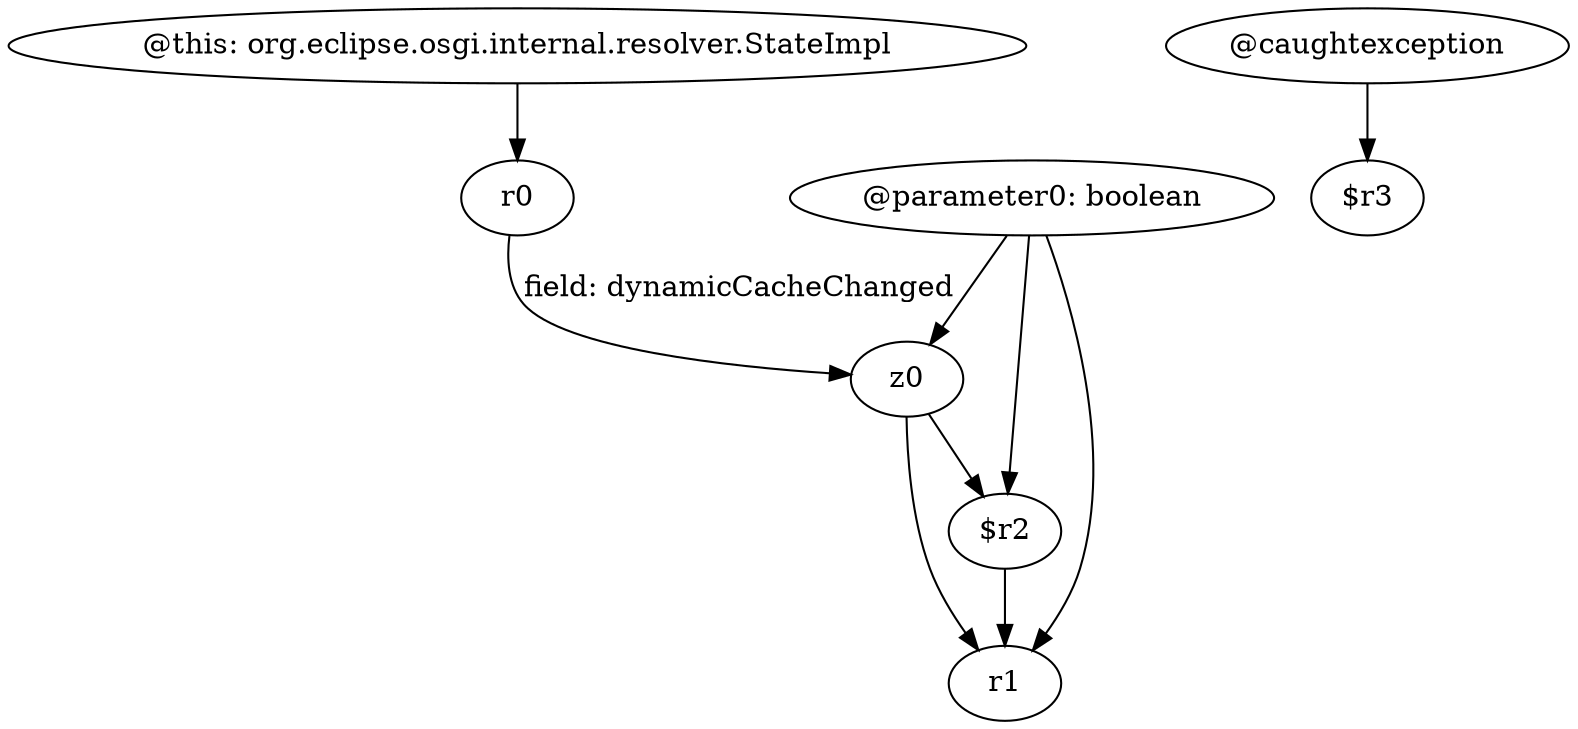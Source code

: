 digraph g {
0[label="@parameter0: boolean"]
1[label="r1"]
0->1[label=""]
2[label="z0"]
2->1[label=""]
3[label="@this: org.eclipse.osgi.internal.resolver.StateImpl"]
4[label="r0"]
3->4[label=""]
5[label="$r2"]
2->5[label=""]
5->1[label=""]
0->2[label=""]
4->2[label="field: dynamicCacheChanged"]
6[label="@caughtexception"]
7[label="$r3"]
6->7[label=""]
0->5[label=""]
}